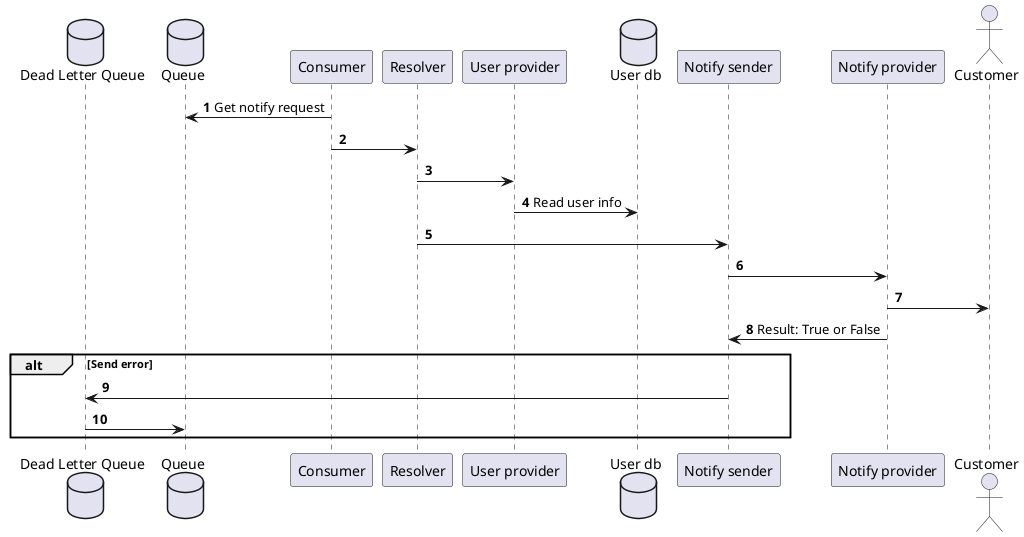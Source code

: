@startuml notify_pipeline_code_level
autonumber

database dead_queue as "Dead Letter Queue"
database queue as "Queue"
participant consumer as "Consumer"
participant resolver as "Resolver"

participant user_provider as "User provider"
database user_db as "User db"

participant notify_sender as "Notify sender"
participant notify_provider as "Notify provider"

actor customer as "Customer"

consumer -> queue: Get notify request

consumer -> resolver

resolver -> user_provider

user_provider -> user_db: Read user info

resolver -> notify_sender

notify_sender -> notify_provider

notify_provider -> customer

notify_provider -> notify_sender: Result: True or False

alt Send error
    notify_sender -> dead_queue
    dead_queue -> queue
end


@enduml